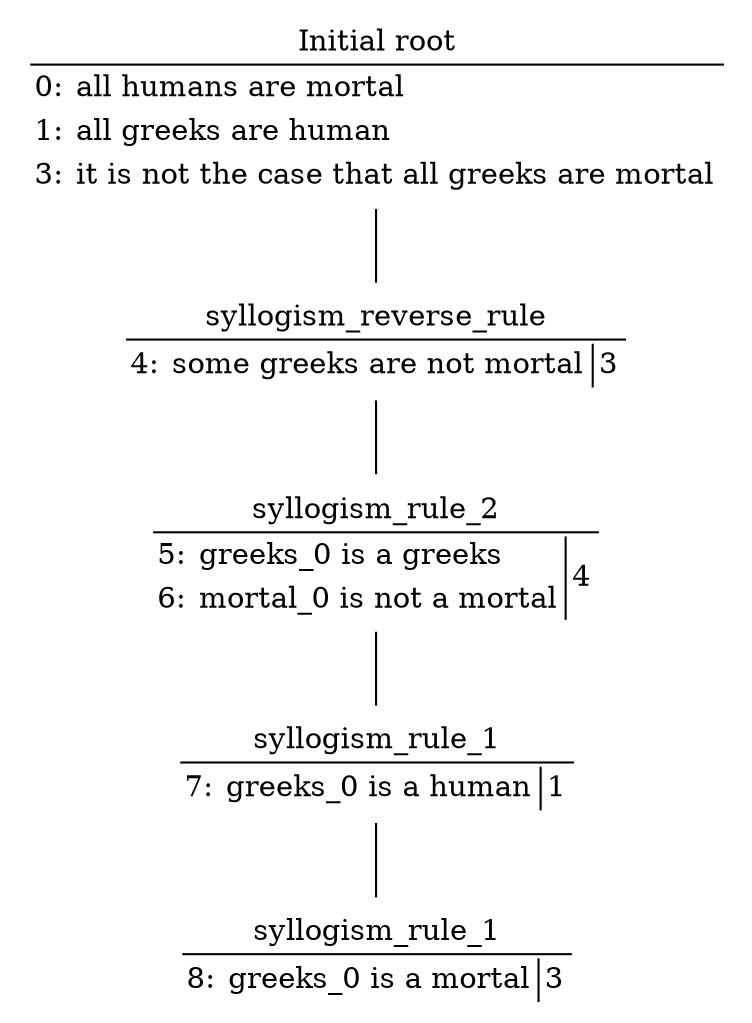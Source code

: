 graph applied_rules {
0 [label=<
        <table border="0" CELLBORDER="1">
        <tr><td COLSPAN="3" ALIGN="CENTER" SIDES="B">Initial root</td></tr>
        <tr><td BORDER="0" CELLSPACING="10">0:</td><td BORDER="0" ALIGN="LEFT">all humans are mortal</td></tr><tr><td BORDER="0" CELLSPACING="10">1:</td><td BORDER="0" ALIGN="LEFT">all greeks are human</td></tr><tr><td BORDER="0" CELLSPACING="10">3:</td><td BORDER="0" ALIGN="LEFT">it is not the case that all greeks are mortal</td></tr>
        
        </table>
        >, shape=none];
1 [label=<
        <table border="0" CELLBORDER="1">
        <tr><td COLSPAN="3" ALIGN="CENTER" SIDES="B">syllogism_reverse_rule</td></tr>
        <tr><td BORDER="0" CELLSPACING="10">4:</td><td BORDER="0" ALIGN="LEFT">some greeks are not mortal</td><td ROWSPAN="1" SIDES="L">3</td></tr>
        
        </table>
        >, shape=none];
0 -- 1;
2 [label=<
        <table border="0" CELLBORDER="1">
        <tr><td COLSPAN="3" ALIGN="CENTER" SIDES="B">syllogism_rule_2</td></tr>
        <tr><td BORDER="0" CELLSPACING="10">5:</td><td BORDER="0" ALIGN="LEFT">greeks_0 is a greeks</td><td ROWSPAN="2" SIDES="L">4</td></tr><tr><td BORDER="0" CELLSPACING="10">6:</td><td BORDER="0" ALIGN="LEFT">mortal_0 is not a mortal</td></tr>
        
        </table>
        >, shape=none];
1 -- 2;
3 [label=<
        <table border="0" CELLBORDER="1">
        <tr><td COLSPAN="3" ALIGN="CENTER" SIDES="B">syllogism_rule_1</td></tr>
        <tr><td BORDER="0" CELLSPACING="10">7:</td><td BORDER="0" ALIGN="LEFT">greeks_0 is a human</td><td ROWSPAN="1" SIDES="L">1</td></tr>
        
        </table>
        >, shape=none];
2 -- 3;
4 [label=<
        <table border="0" CELLBORDER="1">
        <tr><td COLSPAN="3" ALIGN="CENTER" SIDES="B">syllogism_rule_1</td></tr>
        <tr><td BORDER="0" CELLSPACING="10">8:</td><td BORDER="0" ALIGN="LEFT">greeks_0 is a mortal</td><td ROWSPAN="1" SIDES="L">3</td></tr>
        
        </table>
        >, shape=none];
3 -- 4;
}
